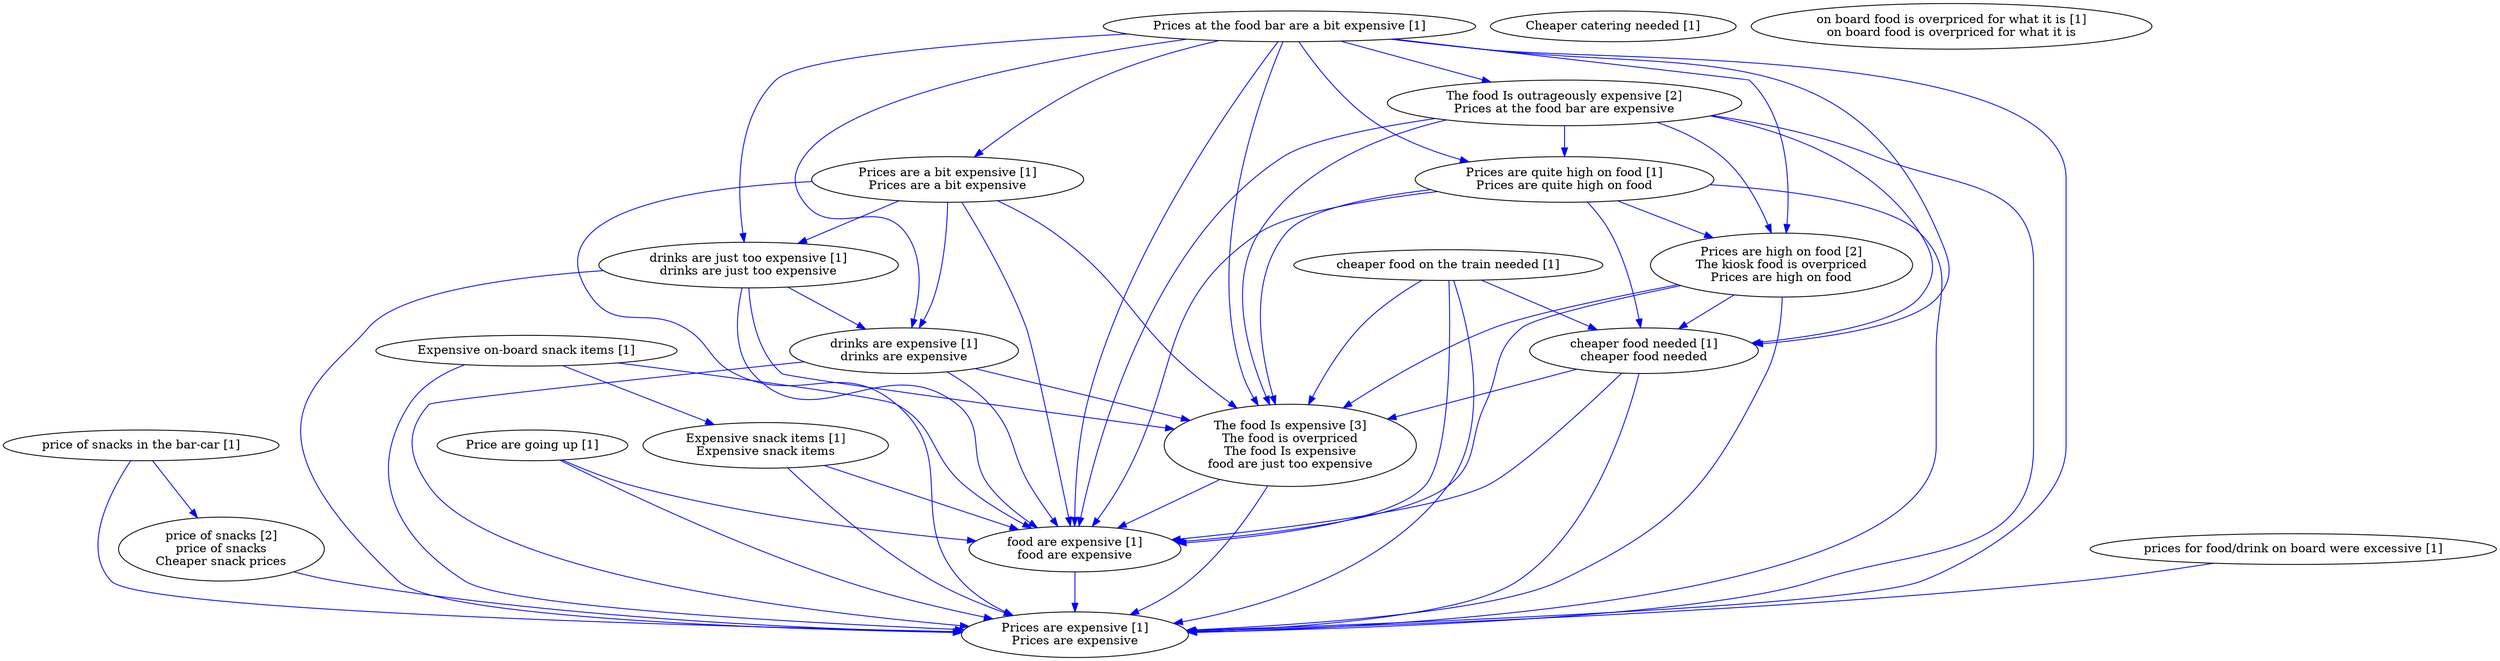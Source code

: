 digraph collapsedGraph {
"The food Is expensive [3]\nThe food is overpriced\nThe food Is expensive\nfood are just too expensive""Prices are high on food [2]\nThe kiosk food is overpriced\nPrices are high on food""price of snacks [2]\nprice of snacks\nCheaper snack prices""The food Is outrageously expensive [2]\nPrices at the food bar are expensive""Cheaper catering needed [1]""Expensive on-board snack items [1]""Expensive snack items [1]\nExpensive snack items""Price are going up [1]""Prices are quite high on food [1]\nPrices are quite high on food""Prices at the food bar are a bit expensive [1]""Prices are expensive [1]\nPrices are expensive""Prices are a bit expensive [1]\nPrices are a bit expensive""cheaper food on the train needed [1]""cheaper food needed [1]\ncheaper food needed""drinks are just too expensive [1]\ndrinks are just too expensive""drinks are expensive [1]\ndrinks are expensive""food are expensive [1]\nfood are expensive""on board food is overpriced for what it is [1]\non board food is overpriced for what it is""price of snacks in the bar-car [1]""prices for food/drink on board were excessive [1]""price of snacks [2]\nprice of snacks\nCheaper snack prices" -> "Prices are expensive [1]\nPrices are expensive" [color=blue]
"Prices are high on food [2]\nThe kiosk food is overpriced\nPrices are high on food" -> "cheaper food needed [1]\ncheaper food needed" [color=blue]
"Prices are a bit expensive [1]\nPrices are a bit expensive" -> "drinks are expensive [1]\ndrinks are expensive" [color=blue]
"prices for food/drink on board were excessive [1]" -> "Prices are expensive [1]\nPrices are expensive" [color=blue]
"cheaper food needed [1]\ncheaper food needed" -> "food are expensive [1]\nfood are expensive" [color=blue]
"cheaper food needed [1]\ncheaper food needed" -> "The food Is expensive [3]\nThe food is overpriced\nThe food Is expensive\nfood are just too expensive" [color=blue]
"Prices are quite high on food [1]\nPrices are quite high on food" -> "Prices are high on food [2]\nThe kiosk food is overpriced\nPrices are high on food" [color=blue]
"Prices are quite high on food [1]\nPrices are quite high on food" -> "food are expensive [1]\nfood are expensive" [color=blue]
"Prices are high on food [2]\nThe kiosk food is overpriced\nPrices are high on food" -> "Prices are expensive [1]\nPrices are expensive" [color=blue]
"Prices are quite high on food [1]\nPrices are quite high on food" -> "Prices are expensive [1]\nPrices are expensive" [color=blue]
"Prices are quite high on food [1]\nPrices are quite high on food" -> "The food Is expensive [3]\nThe food is overpriced\nThe food Is expensive\nfood are just too expensive" [color=blue]
"The food Is expensive [3]\nThe food is overpriced\nThe food Is expensive\nfood are just too expensive" -> "food are expensive [1]\nfood are expensive" [color=blue]
"cheaper food on the train needed [1]" -> "The food Is expensive [3]\nThe food is overpriced\nThe food Is expensive\nfood are just too expensive" [color=blue]
"cheaper food on the train needed [1]" -> "food are expensive [1]\nfood are expensive" [color=blue]
"The food Is outrageously expensive [2]\nPrices at the food bar are expensive" -> "Prices are quite high on food [1]\nPrices are quite high on food" [color=blue]
"Prices are quite high on food [1]\nPrices are quite high on food" -> "cheaper food needed [1]\ncheaper food needed" [color=blue]
"Prices are a bit expensive [1]\nPrices are a bit expensive" -> "food are expensive [1]\nfood are expensive" [color=blue]
"food are expensive [1]\nfood are expensive" -> "Prices are expensive [1]\nPrices are expensive" [color=blue]
"The food Is outrageously expensive [2]\nPrices at the food bar are expensive" -> "cheaper food needed [1]\ncheaper food needed" [color=blue]
"drinks are expensive [1]\ndrinks are expensive" -> "Prices are expensive [1]\nPrices are expensive" [color=blue]
"The food Is expensive [3]\nThe food is overpriced\nThe food Is expensive\nfood are just too expensive" -> "Prices are expensive [1]\nPrices are expensive" [color=blue]
"drinks are expensive [1]\ndrinks are expensive" -> "The food Is expensive [3]\nThe food is overpriced\nThe food Is expensive\nfood are just too expensive" [color=blue]
"The food Is outrageously expensive [2]\nPrices at the food bar are expensive" -> "Prices are expensive [1]\nPrices are expensive" [color=blue]
"drinks are expensive [1]\ndrinks are expensive" -> "food are expensive [1]\nfood are expensive" [color=blue]
"Expensive on-board snack items [1]" -> "Prices are expensive [1]\nPrices are expensive" [color=blue]
"Prices are high on food [2]\nThe kiosk food is overpriced\nPrices are high on food" -> "food are expensive [1]\nfood are expensive" [color=blue]
"Prices are high on food [2]\nThe kiosk food is overpriced\nPrices are high on food" -> "The food Is expensive [3]\nThe food is overpriced\nThe food Is expensive\nfood are just too expensive" [color=blue]
"The food Is outrageously expensive [2]\nPrices at the food bar are expensive" -> "Prices are high on food [2]\nThe kiosk food is overpriced\nPrices are high on food" [color=blue]
"Prices are a bit expensive [1]\nPrices are a bit expensive" -> "drinks are just too expensive [1]\ndrinks are just too expensive" [color=blue]
"Prices are a bit expensive [1]\nPrices are a bit expensive" -> "The food Is expensive [3]\nThe food is overpriced\nThe food Is expensive\nfood are just too expensive" [color=blue]
"The food Is outrageously expensive [2]\nPrices at the food bar are expensive" -> "The food Is expensive [3]\nThe food is overpriced\nThe food Is expensive\nfood are just too expensive" [color=blue]
"price of snacks in the bar-car [1]" -> "Prices are expensive [1]\nPrices are expensive" [color=blue]
"The food Is outrageously expensive [2]\nPrices at the food bar are expensive" -> "food are expensive [1]\nfood are expensive" [color=blue]
"drinks are just too expensive [1]\ndrinks are just too expensive" -> "The food Is expensive [3]\nThe food is overpriced\nThe food Is expensive\nfood are just too expensive" [color=blue]
"Prices at the food bar are a bit expensive [1]" -> "cheaper food needed [1]\ncheaper food needed" [color=blue]
"price of snacks in the bar-car [1]" -> "price of snacks [2]\nprice of snacks\nCheaper snack prices" [color=blue]
"Prices at the food bar are a bit expensive [1]" -> "Prices are quite high on food [1]\nPrices are quite high on food" [color=blue]
"Price are going up [1]" -> "food are expensive [1]\nfood are expensive" [color=blue]
"drinks are just too expensive [1]\ndrinks are just too expensive" -> "Prices are expensive [1]\nPrices are expensive" [color=blue]
"drinks are just too expensive [1]\ndrinks are just too expensive" -> "food are expensive [1]\nfood are expensive" [color=blue]
"Prices at the food bar are a bit expensive [1]" -> "Prices are high on food [2]\nThe kiosk food is overpriced\nPrices are high on food" [color=blue]
"Expensive on-board snack items [1]" -> "food are expensive [1]\nfood are expensive" [color=blue]
"Prices at the food bar are a bit expensive [1]" -> "The food Is outrageously expensive [2]\nPrices at the food bar are expensive" [color=blue]
"Prices at the food bar are a bit expensive [1]" -> "The food Is expensive [3]\nThe food is overpriced\nThe food Is expensive\nfood are just too expensive" [color=blue]
"Prices at the food bar are a bit expensive [1]" -> "food are expensive [1]\nfood are expensive" [color=blue]
"Price are going up [1]" -> "Prices are expensive [1]\nPrices are expensive" [color=blue]
"Expensive snack items [1]\nExpensive snack items" -> "Prices are expensive [1]\nPrices are expensive" [color=blue]
"Expensive snack items [1]\nExpensive snack items" -> "food are expensive [1]\nfood are expensive" [color=blue]
"Expensive on-board snack items [1]" -> "Expensive snack items [1]\nExpensive snack items" [color=blue]
"Prices at the food bar are a bit expensive [1]" -> "Prices are a bit expensive [1]\nPrices are a bit expensive" [color=blue]
"Prices are a bit expensive [1]\nPrices are a bit expensive" -> "Prices are expensive [1]\nPrices are expensive" [color=blue]
"Prices at the food bar are a bit expensive [1]" -> "Prices are expensive [1]\nPrices are expensive" [color=blue]
"cheaper food on the train needed [1]" -> "cheaper food needed [1]\ncheaper food needed" [color=blue]
"drinks are just too expensive [1]\ndrinks are just too expensive" -> "drinks are expensive [1]\ndrinks are expensive" [color=blue]
"Prices at the food bar are a bit expensive [1]" -> "drinks are expensive [1]\ndrinks are expensive" [color=blue]
"Prices at the food bar are a bit expensive [1]" -> "drinks are just too expensive [1]\ndrinks are just too expensive" [color=blue]
"cheaper food on the train needed [1]" -> "Prices are expensive [1]\nPrices are expensive" [color=blue]
"cheaper food needed [1]\ncheaper food needed" -> "Prices are expensive [1]\nPrices are expensive" [color=blue]
}
